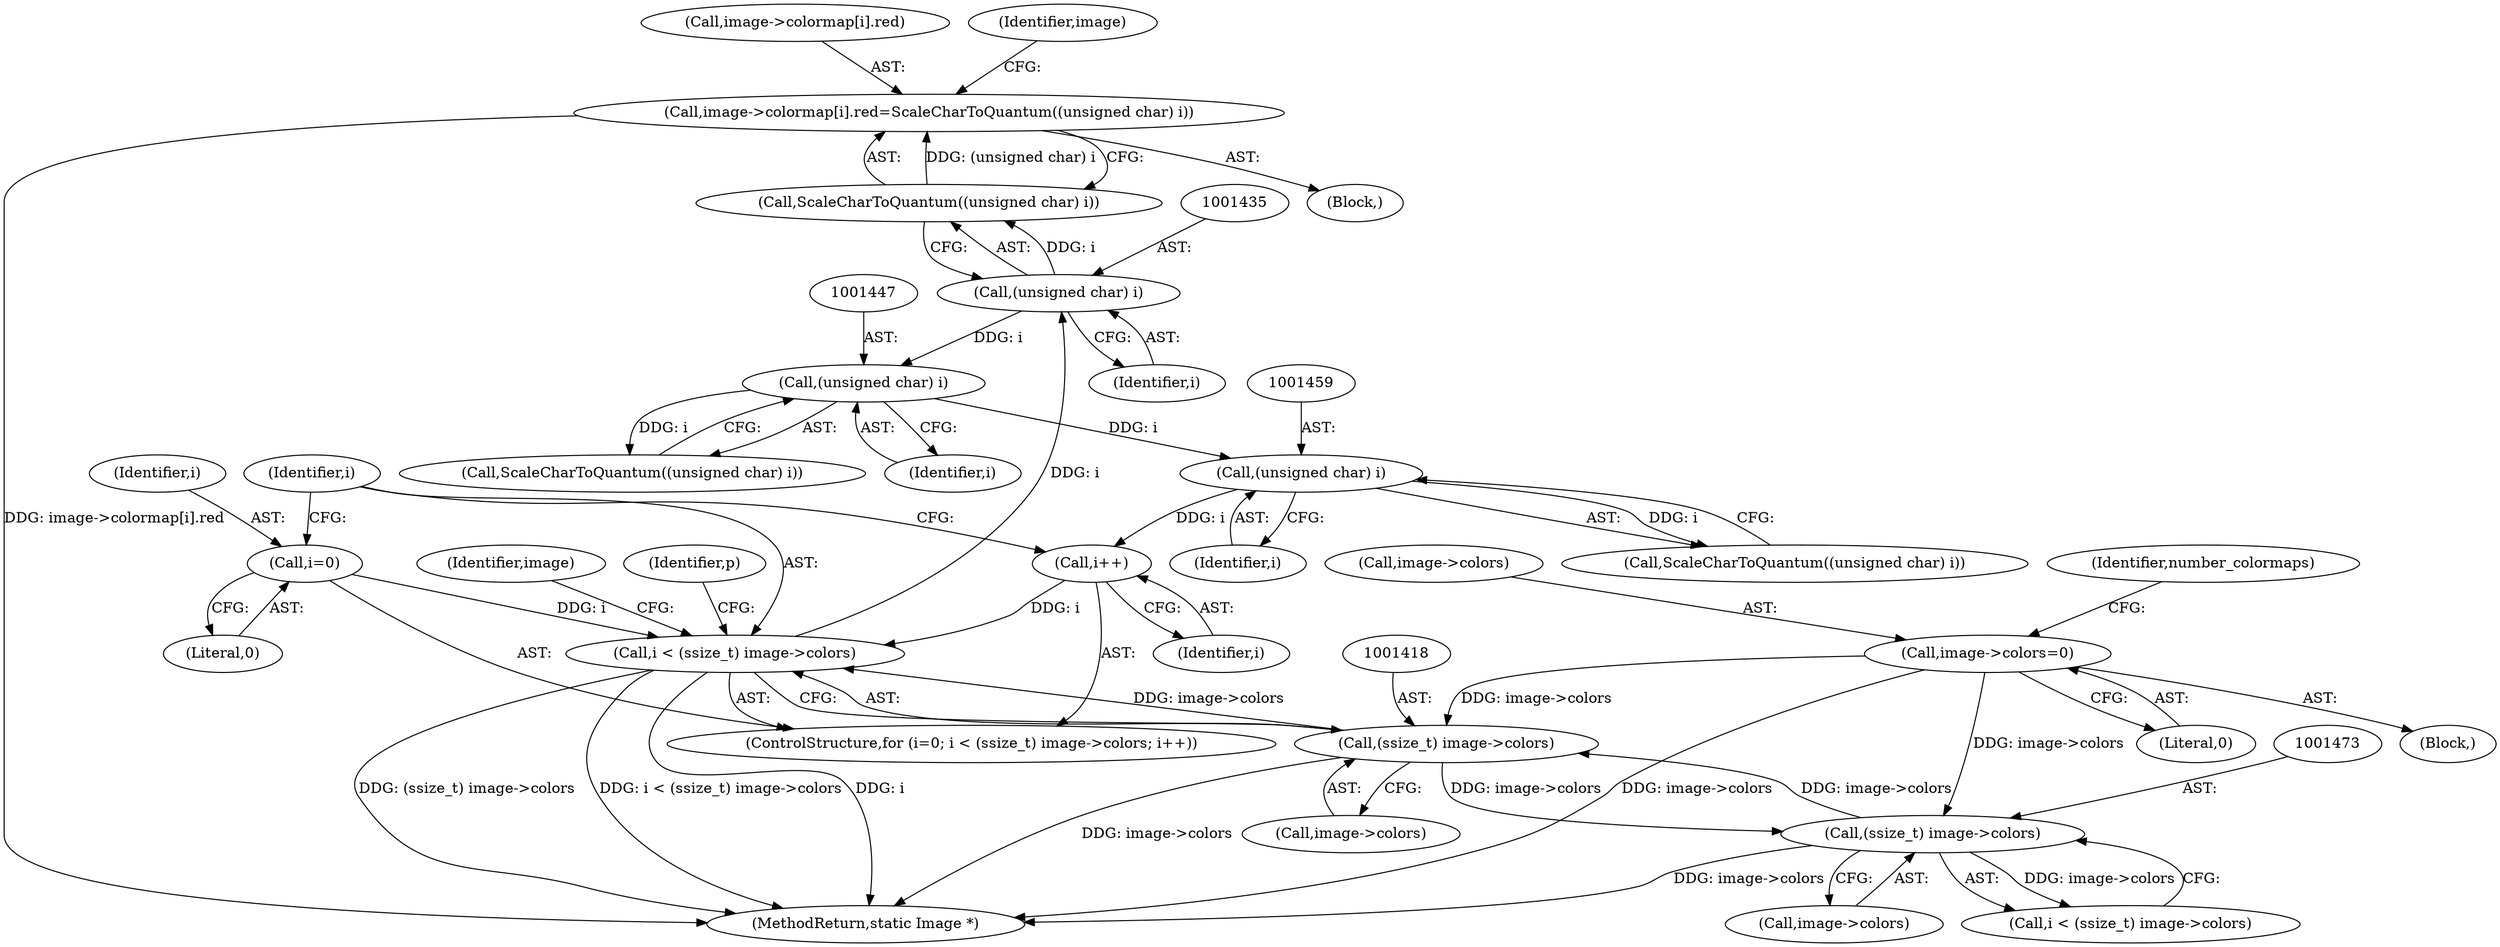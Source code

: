 digraph "0_ImageMagick_73fb0aac5b958521e1511e179ecc0ad49f70ebaf@array" {
"1001425" [label="(Call,image->colormap[i].red=ScaleCharToQuantum((unsigned char) i))"];
"1001433" [label="(Call,ScaleCharToQuantum((unsigned char) i))"];
"1001434" [label="(Call,(unsigned char) i)"];
"1001415" [label="(Call,i < (ssize_t) image->colors)"];
"1001422" [label="(Call,i++)"];
"1001458" [label="(Call,(unsigned char) i)"];
"1001446" [label="(Call,(unsigned char) i)"];
"1001412" [label="(Call,i=0)"];
"1001417" [label="(Call,(ssize_t) image->colors)"];
"1001472" [label="(Call,(ssize_t) image->colors)"];
"1001804" [label="(Call,image->colors=0)"];
"1001415" [label="(Call,i < (ssize_t) image->colors)"];
"1001624" [label="(Block,)"];
"1001448" [label="(Identifier,i)"];
"1001422" [label="(Call,i++)"];
"1001414" [label="(Literal,0)"];
"1001426" [label="(Call,image->colormap[i].red)"];
"1001434" [label="(Call,(unsigned char) i)"];
"1001411" [label="(ControlStructure,for (i=0; i < (ssize_t) image->colors; i++))"];
"1001472" [label="(Call,(ssize_t) image->colors)"];
"1001522" [label="(Identifier,p)"];
"1001808" [label="(Literal,0)"];
"1001804" [label="(Call,image->colors=0)"];
"1001424" [label="(Block,)"];
"1001936" [label="(MethodReturn,static Image *)"];
"1001457" [label="(Call,ScaleCharToQuantum((unsigned char) i))"];
"1001470" [label="(Call,i < (ssize_t) image->colors)"];
"1001413" [label="(Identifier,i)"];
"1001474" [label="(Call,image->colors)"];
"1001811" [label="(Identifier,number_colormaps)"];
"1001441" [label="(Identifier,image)"];
"1001436" [label="(Identifier,i)"];
"1001416" [label="(Identifier,i)"];
"1001433" [label="(Call,ScaleCharToQuantum((unsigned char) i))"];
"1001412" [label="(Call,i=0)"];
"1001419" [label="(Call,image->colors)"];
"1001417" [label="(Call,(ssize_t) image->colors)"];
"1001425" [label="(Call,image->colormap[i].red=ScaleCharToQuantum((unsigned char) i))"];
"1001445" [label="(Call,ScaleCharToQuantum((unsigned char) i))"];
"1001446" [label="(Call,(unsigned char) i)"];
"1001423" [label="(Identifier,i)"];
"1001429" [label="(Identifier,image)"];
"1001805" [label="(Call,image->colors)"];
"1001458" [label="(Call,(unsigned char) i)"];
"1001460" [label="(Identifier,i)"];
"1001425" -> "1001424"  [label="AST: "];
"1001425" -> "1001433"  [label="CFG: "];
"1001426" -> "1001425"  [label="AST: "];
"1001433" -> "1001425"  [label="AST: "];
"1001441" -> "1001425"  [label="CFG: "];
"1001425" -> "1001936"  [label="DDG: image->colormap[i].red"];
"1001433" -> "1001425"  [label="DDG: (unsigned char) i"];
"1001433" -> "1001434"  [label="CFG: "];
"1001434" -> "1001433"  [label="AST: "];
"1001434" -> "1001433"  [label="DDG: i"];
"1001434" -> "1001436"  [label="CFG: "];
"1001435" -> "1001434"  [label="AST: "];
"1001436" -> "1001434"  [label="AST: "];
"1001415" -> "1001434"  [label="DDG: i"];
"1001434" -> "1001446"  [label="DDG: i"];
"1001415" -> "1001411"  [label="AST: "];
"1001415" -> "1001417"  [label="CFG: "];
"1001416" -> "1001415"  [label="AST: "];
"1001417" -> "1001415"  [label="AST: "];
"1001429" -> "1001415"  [label="CFG: "];
"1001522" -> "1001415"  [label="CFG: "];
"1001415" -> "1001936"  [label="DDG: (ssize_t) image->colors"];
"1001415" -> "1001936"  [label="DDG: i < (ssize_t) image->colors"];
"1001415" -> "1001936"  [label="DDG: i"];
"1001422" -> "1001415"  [label="DDG: i"];
"1001412" -> "1001415"  [label="DDG: i"];
"1001417" -> "1001415"  [label="DDG: image->colors"];
"1001422" -> "1001411"  [label="AST: "];
"1001422" -> "1001423"  [label="CFG: "];
"1001423" -> "1001422"  [label="AST: "];
"1001416" -> "1001422"  [label="CFG: "];
"1001458" -> "1001422"  [label="DDG: i"];
"1001458" -> "1001457"  [label="AST: "];
"1001458" -> "1001460"  [label="CFG: "];
"1001459" -> "1001458"  [label="AST: "];
"1001460" -> "1001458"  [label="AST: "];
"1001457" -> "1001458"  [label="CFG: "];
"1001458" -> "1001457"  [label="DDG: i"];
"1001446" -> "1001458"  [label="DDG: i"];
"1001446" -> "1001445"  [label="AST: "];
"1001446" -> "1001448"  [label="CFG: "];
"1001447" -> "1001446"  [label="AST: "];
"1001448" -> "1001446"  [label="AST: "];
"1001445" -> "1001446"  [label="CFG: "];
"1001446" -> "1001445"  [label="DDG: i"];
"1001412" -> "1001411"  [label="AST: "];
"1001412" -> "1001414"  [label="CFG: "];
"1001413" -> "1001412"  [label="AST: "];
"1001414" -> "1001412"  [label="AST: "];
"1001416" -> "1001412"  [label="CFG: "];
"1001417" -> "1001419"  [label="CFG: "];
"1001418" -> "1001417"  [label="AST: "];
"1001419" -> "1001417"  [label="AST: "];
"1001417" -> "1001936"  [label="DDG: image->colors"];
"1001472" -> "1001417"  [label="DDG: image->colors"];
"1001804" -> "1001417"  [label="DDG: image->colors"];
"1001417" -> "1001472"  [label="DDG: image->colors"];
"1001472" -> "1001470"  [label="AST: "];
"1001472" -> "1001474"  [label="CFG: "];
"1001473" -> "1001472"  [label="AST: "];
"1001474" -> "1001472"  [label="AST: "];
"1001470" -> "1001472"  [label="CFG: "];
"1001472" -> "1001936"  [label="DDG: image->colors"];
"1001472" -> "1001470"  [label="DDG: image->colors"];
"1001804" -> "1001472"  [label="DDG: image->colors"];
"1001804" -> "1001624"  [label="AST: "];
"1001804" -> "1001808"  [label="CFG: "];
"1001805" -> "1001804"  [label="AST: "];
"1001808" -> "1001804"  [label="AST: "];
"1001811" -> "1001804"  [label="CFG: "];
"1001804" -> "1001936"  [label="DDG: image->colors"];
}
